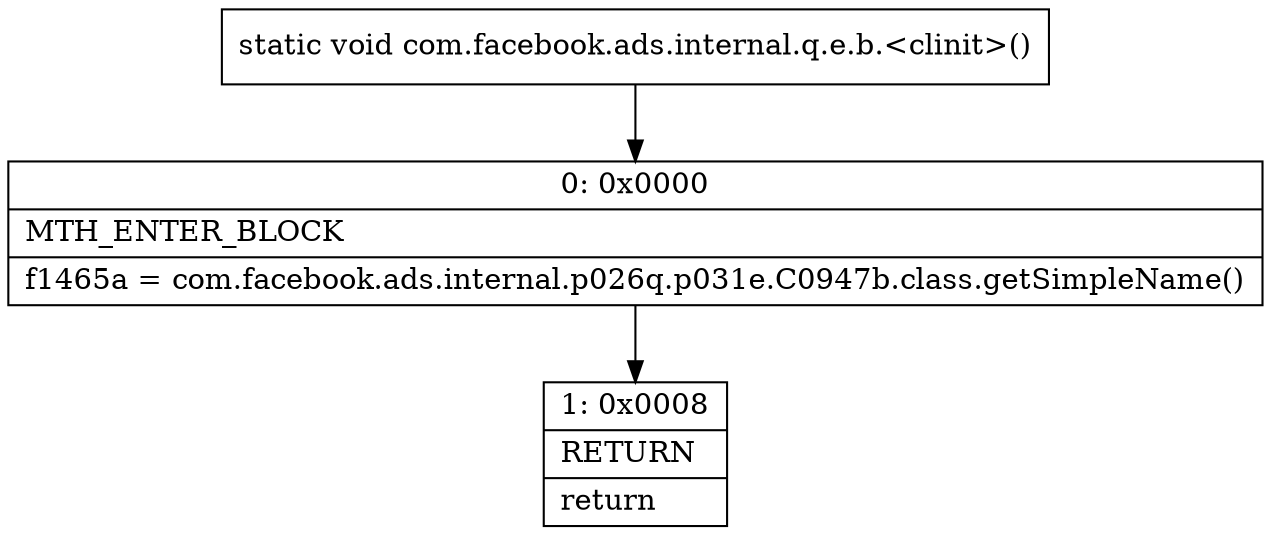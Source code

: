 digraph "CFG forcom.facebook.ads.internal.q.e.b.\<clinit\>()V" {
Node_0 [shape=record,label="{0\:\ 0x0000|MTH_ENTER_BLOCK\l|f1465a = com.facebook.ads.internal.p026q.p031e.C0947b.class.getSimpleName()\l}"];
Node_1 [shape=record,label="{1\:\ 0x0008|RETURN\l|return\l}"];
MethodNode[shape=record,label="{static void com.facebook.ads.internal.q.e.b.\<clinit\>() }"];
MethodNode -> Node_0;
Node_0 -> Node_1;
}

